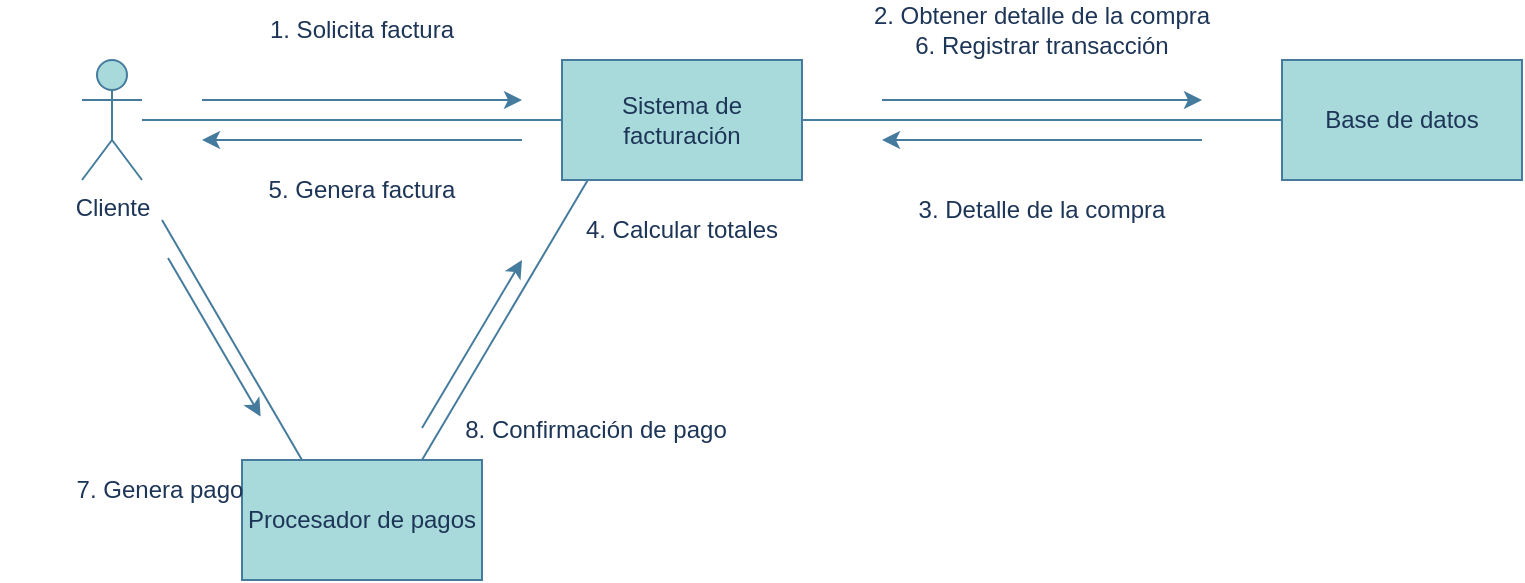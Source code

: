<mxfile version="26.1.0">
  <diagram name="Página-1" id="q80J1diNfyU3QOZZrtsN">
    <mxGraphModel dx="1366" dy="693" grid="1" gridSize="10" guides="1" tooltips="1" connect="1" arrows="1" fold="1" page="1" pageScale="1" pageWidth="827" pageHeight="1169" math="0" shadow="0">
      <root>
        <mxCell id="0" />
        <mxCell id="1" parent="0" />
        <mxCell id="PXHtQTtYW7a2bSJ7Pqfr-1" value="Cliente" style="shape=umlActor;verticalLabelPosition=bottom;verticalAlign=top;html=1;outlineConnect=0;labelBackgroundColor=none;fillColor=#A8DADC;strokeColor=#457B9D;fontColor=#1D3557;" vertex="1" parent="1">
          <mxGeometry x="64" y="110" width="30" height="60" as="geometry" />
        </mxCell>
        <mxCell id="PXHtQTtYW7a2bSJ7Pqfr-3" value="Sistema de facturación" style="rounded=0;whiteSpace=wrap;html=1;labelBackgroundColor=none;fillColor=#A8DADC;strokeColor=#457B9D;fontColor=#1D3557;" vertex="1" parent="1">
          <mxGeometry x="304" y="110" width="120" height="60" as="geometry" />
        </mxCell>
        <mxCell id="PXHtQTtYW7a2bSJ7Pqfr-4" value="Base de datos" style="rounded=0;whiteSpace=wrap;html=1;labelBackgroundColor=none;fillColor=#A8DADC;strokeColor=#457B9D;fontColor=#1D3557;" vertex="1" parent="1">
          <mxGeometry x="664" y="110" width="120" height="60" as="geometry" />
        </mxCell>
        <mxCell id="PXHtQTtYW7a2bSJ7Pqfr-5" value="Procesador de pagos" style="rounded=0;whiteSpace=wrap;html=1;labelBackgroundColor=none;fillColor=#A8DADC;strokeColor=#457B9D;fontColor=#1D3557;" vertex="1" parent="1">
          <mxGeometry x="144" y="310" width="120" height="60" as="geometry" />
        </mxCell>
        <mxCell id="PXHtQTtYW7a2bSJ7Pqfr-6" value="" style="endArrow=none;html=1;rounded=0;entryX=0;entryY=0.5;entryDx=0;entryDy=0;labelBackgroundColor=none;strokeColor=#457B9D;fontColor=default;" edge="1" parent="1" source="PXHtQTtYW7a2bSJ7Pqfr-1" target="PXHtQTtYW7a2bSJ7Pqfr-3">
          <mxGeometry width="50" height="50" relative="1" as="geometry">
            <mxPoint x="124" y="160" as="sourcePoint" />
            <mxPoint x="634" y="160" as="targetPoint" />
          </mxGeometry>
        </mxCell>
        <mxCell id="PXHtQTtYW7a2bSJ7Pqfr-7" value="" style="endArrow=none;html=1;rounded=0;entryX=0;entryY=0.5;entryDx=0;entryDy=0;exitX=1;exitY=0.5;exitDx=0;exitDy=0;labelBackgroundColor=none;strokeColor=#457B9D;fontColor=default;" edge="1" parent="1" source="PXHtQTtYW7a2bSJ7Pqfr-3" target="PXHtQTtYW7a2bSJ7Pqfr-4">
          <mxGeometry width="50" height="50" relative="1" as="geometry">
            <mxPoint x="444" y="140" as="sourcePoint" />
            <mxPoint x="654" y="140" as="targetPoint" />
          </mxGeometry>
        </mxCell>
        <mxCell id="PXHtQTtYW7a2bSJ7Pqfr-8" value="" style="endArrow=classic;html=1;rounded=0;labelBackgroundColor=none;strokeColor=#457B9D;fontColor=default;" edge="1" parent="1">
          <mxGeometry width="50" height="50" relative="1" as="geometry">
            <mxPoint x="464" y="130" as="sourcePoint" />
            <mxPoint x="624" y="130" as="targetPoint" />
          </mxGeometry>
        </mxCell>
        <mxCell id="PXHtQTtYW7a2bSJ7Pqfr-9" value="1. Solicita factura" style="text;html=1;align=center;verticalAlign=middle;whiteSpace=wrap;rounded=0;labelBackgroundColor=none;fontColor=#1D3557;" vertex="1" parent="1">
          <mxGeometry x="154" y="80" width="100" height="30" as="geometry" />
        </mxCell>
        <mxCell id="PXHtQTtYW7a2bSJ7Pqfr-10" value="" style="endArrow=classic;html=1;rounded=0;labelBackgroundColor=none;strokeColor=#457B9D;fontColor=default;" edge="1" parent="1">
          <mxGeometry width="50" height="50" relative="1" as="geometry">
            <mxPoint x="124" y="130" as="sourcePoint" />
            <mxPoint x="284" y="130" as="targetPoint" />
          </mxGeometry>
        </mxCell>
        <mxCell id="PXHtQTtYW7a2bSJ7Pqfr-11" value="" style="endArrow=classic;html=1;rounded=0;labelBackgroundColor=none;strokeColor=#457B9D;fontColor=default;" edge="1" parent="1">
          <mxGeometry width="50" height="50" relative="1" as="geometry">
            <mxPoint x="624" y="150" as="sourcePoint" />
            <mxPoint x="464" y="150" as="targetPoint" />
          </mxGeometry>
        </mxCell>
        <mxCell id="PXHtQTtYW7a2bSJ7Pqfr-12" value="2. Obtener detalle de la compra&lt;div&gt;6. Registrar transacción&lt;/div&gt;" style="text;html=1;align=center;verticalAlign=middle;whiteSpace=wrap;rounded=0;labelBackgroundColor=none;fontColor=#1D3557;" vertex="1" parent="1">
          <mxGeometry x="454" y="80" width="180" height="30" as="geometry" />
        </mxCell>
        <mxCell id="PXHtQTtYW7a2bSJ7Pqfr-13" value="" style="endArrow=classic;html=1;rounded=0;labelBackgroundColor=none;strokeColor=#457B9D;fontColor=default;" edge="1" parent="1">
          <mxGeometry width="50" height="50" relative="1" as="geometry">
            <mxPoint x="284" y="150" as="sourcePoint" />
            <mxPoint x="124" y="150" as="targetPoint" />
          </mxGeometry>
        </mxCell>
        <mxCell id="PXHtQTtYW7a2bSJ7Pqfr-14" value="3. Detalle de la compra" style="text;html=1;align=center;verticalAlign=middle;whiteSpace=wrap;rounded=0;labelBackgroundColor=none;fontColor=#1D3557;" vertex="1" parent="1">
          <mxGeometry x="464" y="170" width="160" height="30" as="geometry" />
        </mxCell>
        <mxCell id="PXHtQTtYW7a2bSJ7Pqfr-15" value="5. Genera factura" style="text;html=1;align=center;verticalAlign=middle;whiteSpace=wrap;rounded=0;labelBackgroundColor=none;fontColor=#1D3557;" vertex="1" parent="1">
          <mxGeometry x="124" y="160" width="160" height="30" as="geometry" />
        </mxCell>
        <mxCell id="PXHtQTtYW7a2bSJ7Pqfr-16" value="4. Calcular totales" style="text;html=1;align=center;verticalAlign=middle;whiteSpace=wrap;rounded=0;labelBackgroundColor=none;fontColor=#1D3557;" vertex="1" parent="1">
          <mxGeometry x="284" y="180" width="160" height="30" as="geometry" />
        </mxCell>
        <mxCell id="PXHtQTtYW7a2bSJ7Pqfr-17" value="" style="endArrow=none;html=1;rounded=0;exitX=0.25;exitY=0;exitDx=0;exitDy=0;labelBackgroundColor=none;strokeColor=#457B9D;fontColor=default;" edge="1" parent="1" source="PXHtQTtYW7a2bSJ7Pqfr-5">
          <mxGeometry width="50" height="50" relative="1" as="geometry">
            <mxPoint x="504" y="170" as="sourcePoint" />
            <mxPoint x="104" y="190" as="targetPoint" />
          </mxGeometry>
        </mxCell>
        <mxCell id="PXHtQTtYW7a2bSJ7Pqfr-19" value="" style="endArrow=classic;html=1;rounded=0;entryX=0.952;entryY=0.977;entryDx=0;entryDy=0;entryPerimeter=0;labelBackgroundColor=none;strokeColor=#457B9D;fontColor=default;" edge="1" parent="1">
          <mxGeometry width="50" height="50" relative="1" as="geometry">
            <mxPoint x="107" y="209" as="sourcePoint" />
            <mxPoint x="153.32" y="288.31" as="targetPoint" />
          </mxGeometry>
        </mxCell>
        <mxCell id="PXHtQTtYW7a2bSJ7Pqfr-20" value="7. Genera pago" style="text;html=1;align=center;verticalAlign=middle;whiteSpace=wrap;rounded=0;labelBackgroundColor=none;fontColor=#1D3557;" vertex="1" parent="1">
          <mxGeometry x="23" y="310" width="160" height="30" as="geometry" />
        </mxCell>
        <mxCell id="PXHtQTtYW7a2bSJ7Pqfr-21" value="" style="endArrow=none;html=1;rounded=0;exitX=0.75;exitY=0;exitDx=0;exitDy=0;entryX=0.107;entryY=1.002;entryDx=0;entryDy=0;entryPerimeter=0;labelBackgroundColor=none;strokeColor=#457B9D;fontColor=default;" edge="1" parent="1" source="PXHtQTtYW7a2bSJ7Pqfr-5" target="PXHtQTtYW7a2bSJ7Pqfr-3">
          <mxGeometry width="50" height="50" relative="1" as="geometry">
            <mxPoint x="274" y="310" as="sourcePoint" />
            <mxPoint x="204" y="190" as="targetPoint" />
          </mxGeometry>
        </mxCell>
        <mxCell id="PXHtQTtYW7a2bSJ7Pqfr-22" value="" style="endArrow=classic;html=1;rounded=0;labelBackgroundColor=none;strokeColor=#457B9D;fontColor=default;" edge="1" parent="1">
          <mxGeometry width="50" height="50" relative="1" as="geometry">
            <mxPoint x="234" y="294" as="sourcePoint" />
            <mxPoint x="284" y="210" as="targetPoint" />
          </mxGeometry>
        </mxCell>
        <mxCell id="PXHtQTtYW7a2bSJ7Pqfr-25" value="8. Confirmación de pago" style="text;html=1;align=center;verticalAlign=middle;whiteSpace=wrap;rounded=0;labelBackgroundColor=none;fontColor=#1D3557;" vertex="1" parent="1">
          <mxGeometry x="241" y="280" width="160" height="30" as="geometry" />
        </mxCell>
      </root>
    </mxGraphModel>
  </diagram>
</mxfile>
